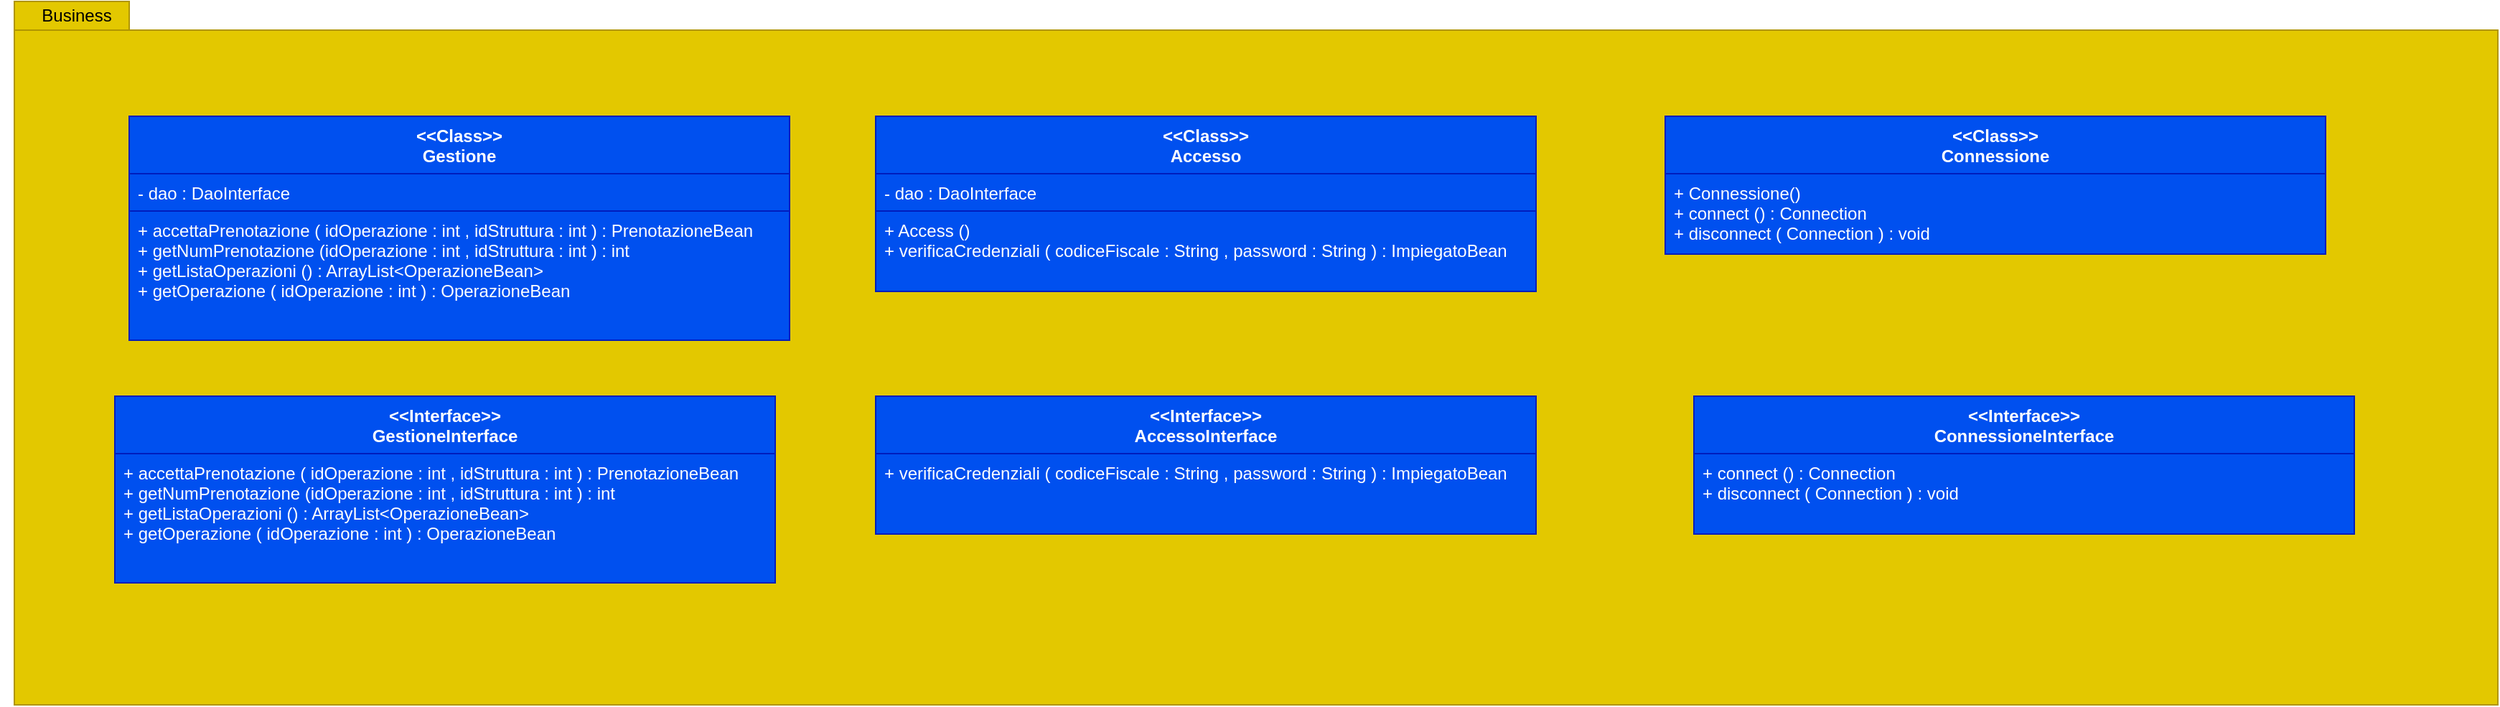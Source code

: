 <mxfile version="13.9.5" type="device"><diagram id="fHYVW-a0Ufpt4aSV4vwY" name="Pagina-1"><mxGraphModel dx="1740" dy="1390" grid="1" gridSize="10" guides="1" tooltips="1" connect="1" arrows="1" fold="1" page="1" pageScale="1" pageWidth="827" pageHeight="1169" math="0" shadow="0"><root><mxCell id="0"/><mxCell id="1" parent="0"/><mxCell id="BteVuqyfDX2oLzsSO6Ln-1" value="" style="shape=folder;fontStyle=1;spacingTop=10;tabWidth=80;tabHeight=20;tabPosition=left;html=1;fillColor=#e3c800;strokeColor=#B09500;fontColor=#ffffff;" vertex="1" parent="1"><mxGeometry x="170" y="310" width="1730" height="490" as="geometry"/></mxCell><mxCell id="BteVuqyfDX2oLzsSO6Ln-2" value="Business" style="text;html=1;strokeColor=none;fillColor=none;align=center;verticalAlign=middle;whiteSpace=wrap;rounded=0;" vertex="1" parent="1"><mxGeometry x="160" y="310" width="107" height="20" as="geometry"/></mxCell><mxCell id="BteVuqyfDX2oLzsSO6Ln-3" value="&lt;&lt;Interface&gt;&gt;&#10;GestioneInterface" style="swimlane;fontStyle=1;align=center;verticalAlign=top;childLayout=stackLayout;horizontal=1;startSize=40;horizontalStack=0;resizeParent=1;resizeParentMax=0;resizeLast=0;collapsible=1;marginBottom=0;fillColor=#0050ef;strokeColor=#001DBC;fontColor=#ffffff;" vertex="1" parent="1"><mxGeometry x="240" y="585" width="460" height="130" as="geometry"/></mxCell><mxCell id="BteVuqyfDX2oLzsSO6Ln-6" value="+ accettaPrenotazione ( idOperazione : int , idStruttura : int ) : PrenotazioneBean&#10;+ getNumPrenotazione (idOperazione : int , idStruttura : int ) : int&#10;+ getListaOperazioni () : ArrayList&lt;OperazioneBean&gt;&#10;+ getOperazione ( idOperazione : int ) : OperazioneBean" style="text;strokeColor=#001DBC;fillColor=#0050ef;align=left;verticalAlign=top;spacingLeft=4;spacingRight=4;overflow=hidden;rotatable=0;points=[[0,0.5],[1,0.5]];portConstraint=eastwest;fontColor=#ffffff;" vertex="1" parent="BteVuqyfDX2oLzsSO6Ln-3"><mxGeometry y="40" width="460" height="90" as="geometry"/></mxCell><mxCell id="BteVuqyfDX2oLzsSO6Ln-7" value="&lt;&lt;Class&gt;&gt;&#10;Accesso" style="swimlane;fontStyle=1;align=center;verticalAlign=top;childLayout=stackLayout;horizontal=1;startSize=40;horizontalStack=0;resizeParent=1;resizeParentMax=0;resizeLast=0;collapsible=1;marginBottom=0;fillColor=#0050ef;strokeColor=#001DBC;fontColor=#ffffff;" vertex="1" parent="1"><mxGeometry x="770" y="390" width="460" height="122" as="geometry"/></mxCell><mxCell id="BteVuqyfDX2oLzsSO6Ln-8" value="- dao : DaoInterface" style="text;strokeColor=#001DBC;fillColor=#0050ef;align=left;verticalAlign=top;spacingLeft=4;spacingRight=4;overflow=hidden;rotatable=0;points=[[0,0.5],[1,0.5]];portConstraint=eastwest;fontColor=#ffffff;" vertex="1" parent="BteVuqyfDX2oLzsSO6Ln-7"><mxGeometry y="40" width="460" height="26" as="geometry"/></mxCell><mxCell id="BteVuqyfDX2oLzsSO6Ln-10" value="+ Access ()&#10;+ verificaCredenziali ( codiceFiscale : String , password : String ) : ImpiegatoBean" style="text;strokeColor=#001DBC;fillColor=#0050ef;align=left;verticalAlign=top;spacingLeft=4;spacingRight=4;overflow=hidden;rotatable=0;points=[[0,0.5],[1,0.5]];portConstraint=eastwest;fontColor=#ffffff;" vertex="1" parent="BteVuqyfDX2oLzsSO6Ln-7"><mxGeometry y="66" width="460" height="56" as="geometry"/></mxCell><mxCell id="BteVuqyfDX2oLzsSO6Ln-11" value="&lt;&lt;Class&gt;&gt;&#10;Gestione" style="swimlane;fontStyle=1;align=center;verticalAlign=top;childLayout=stackLayout;horizontal=1;startSize=40;horizontalStack=0;resizeParent=1;resizeParentMax=0;resizeLast=0;collapsible=1;marginBottom=0;fillColor=#0050ef;strokeColor=#001DBC;fontColor=#ffffff;" vertex="1" parent="1"><mxGeometry x="250" y="390" width="460" height="156" as="geometry"/></mxCell><mxCell id="BteVuqyfDX2oLzsSO6Ln-12" value="- dao : DaoInterface" style="text;strokeColor=#001DBC;fillColor=#0050ef;align=left;verticalAlign=top;spacingLeft=4;spacingRight=4;overflow=hidden;rotatable=0;points=[[0,0.5],[1,0.5]];portConstraint=eastwest;fontColor=#ffffff;" vertex="1" parent="BteVuqyfDX2oLzsSO6Ln-11"><mxGeometry y="40" width="460" height="26" as="geometry"/></mxCell><mxCell id="BteVuqyfDX2oLzsSO6Ln-14" value="+ accettaPrenotazione ( idOperazione : int , idStruttura : int ) : PrenotazioneBean&#10;+ getNumPrenotazione (idOperazione : int , idStruttura : int ) : int&#10;+ getListaOperazioni () : ArrayList&lt;OperazioneBean&gt;&#10;+ getOperazione ( idOperazione : int ) : OperazioneBean" style="text;strokeColor=#001DBC;fillColor=#0050ef;align=left;verticalAlign=top;spacingLeft=4;spacingRight=4;overflow=hidden;rotatable=0;points=[[0,0.5],[1,0.5]];portConstraint=eastwest;fontColor=#ffffff;" vertex="1" parent="BteVuqyfDX2oLzsSO6Ln-11"><mxGeometry y="66" width="460" height="90" as="geometry"/></mxCell><mxCell id="BteVuqyfDX2oLzsSO6Ln-15" value="&lt;&lt;Interface&gt;&gt;&#10;AccessoInterface" style="swimlane;fontStyle=1;align=center;verticalAlign=top;childLayout=stackLayout;horizontal=1;startSize=40;horizontalStack=0;resizeParent=1;resizeParentMax=0;resizeLast=0;collapsible=1;marginBottom=0;fillColor=#0050ef;strokeColor=#001DBC;fontColor=#ffffff;" vertex="1" parent="1"><mxGeometry x="770" y="585" width="460" height="96" as="geometry"/></mxCell><mxCell id="BteVuqyfDX2oLzsSO6Ln-18" value="+ verificaCredenziali ( codiceFiscale : String , password : String ) : ImpiegatoBean" style="text;strokeColor=#001DBC;fillColor=#0050ef;align=left;verticalAlign=top;spacingLeft=4;spacingRight=4;overflow=hidden;rotatable=0;points=[[0,0.5],[1,0.5]];portConstraint=eastwest;fontColor=#ffffff;" vertex="1" parent="BteVuqyfDX2oLzsSO6Ln-15"><mxGeometry y="40" width="460" height="56" as="geometry"/></mxCell><mxCell id="BteVuqyfDX2oLzsSO6Ln-19" value="&lt;&lt;Class&gt;&gt;&#10;Connessione" style="swimlane;fontStyle=1;align=center;verticalAlign=top;childLayout=stackLayout;horizontal=1;startSize=40;horizontalStack=0;resizeParent=1;resizeParentMax=0;resizeLast=0;collapsible=1;marginBottom=0;fillColor=#0050ef;strokeColor=#001DBC;fontColor=#ffffff;" vertex="1" parent="1"><mxGeometry x="1320" y="390" width="460" height="96" as="geometry"/></mxCell><mxCell id="BteVuqyfDX2oLzsSO6Ln-22" value="+ Connessione()&#10;+ connect () : Connection&#10;+ disconnect ( Connection ) : void" style="text;strokeColor=#001DBC;fillColor=#0050ef;align=left;verticalAlign=top;spacingLeft=4;spacingRight=4;overflow=hidden;rotatable=0;points=[[0,0.5],[1,0.5]];portConstraint=eastwest;fontColor=#ffffff;" vertex="1" parent="BteVuqyfDX2oLzsSO6Ln-19"><mxGeometry y="40" width="460" height="56" as="geometry"/></mxCell><mxCell id="BteVuqyfDX2oLzsSO6Ln-23" value="&lt;&lt;Interface&gt;&gt;&#10;ConnessioneInterface" style="swimlane;fontStyle=1;align=center;verticalAlign=top;childLayout=stackLayout;horizontal=1;startSize=40;horizontalStack=0;resizeParent=1;resizeParentMax=0;resizeLast=0;collapsible=1;marginBottom=0;fillColor=#0050ef;strokeColor=#001DBC;fontColor=#ffffff;" vertex="1" parent="1"><mxGeometry x="1340" y="585" width="460" height="96" as="geometry"/></mxCell><mxCell id="BteVuqyfDX2oLzsSO6Ln-24" value="+ connect () : Connection&#10;+ disconnect ( Connection ) : void" style="text;strokeColor=#001DBC;fillColor=#0050ef;align=left;verticalAlign=top;spacingLeft=4;spacingRight=4;overflow=hidden;rotatable=0;points=[[0,0.5],[1,0.5]];portConstraint=eastwest;fontColor=#ffffff;" vertex="1" parent="BteVuqyfDX2oLzsSO6Ln-23"><mxGeometry y="40" width="460" height="56" as="geometry"/></mxCell></root></mxGraphModel></diagram></mxfile>